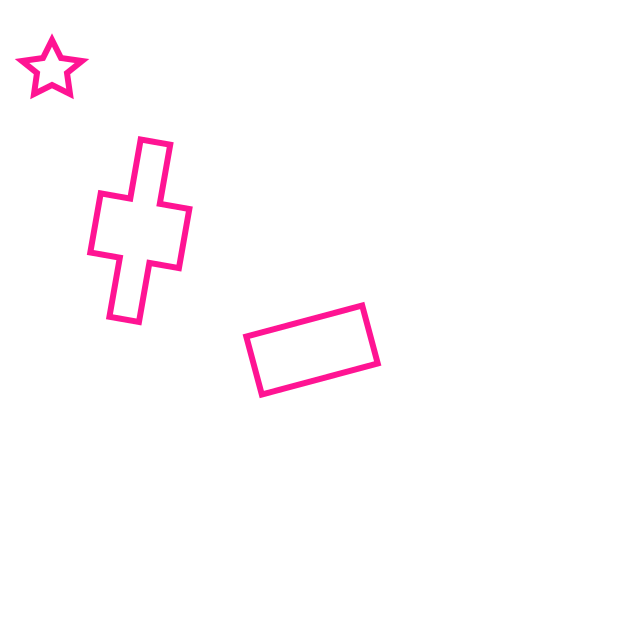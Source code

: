 {
  "$schema": "https://vega.github.io/schema/vega/v5.json",
  "description": "A simple pie chart with embedded data.",
  "background": "white",
  "padding": 5,
  "width": 300,
  "height": 300,
  "style": "view",
  "data": [{
    "name": "data_0",
    "values": [
      {"x": 20, "y": 30, "fill": "green", "scaleX": 15, "scaleY": 15, "angle": 0,  "path": "M0,.5L.6,.8L.5,.1L1,-.3L.3,-.4L0,-1L-.3,-.4L-1,-.3L-.5,.1L-.6.8L0,.5Z"},
      {"x": 40, "y": 30, "fill": "blue", "scaleX": 15, "scaleY": 30, "angle": 10, "path": "M2 1 h1 v1 h1 v1 h-1 v1 h-1 v-1 h-1 v-1 h1 z"},
      {"x": 150, "y": 170, "fill": "darkorange", "scaleX": 30, "scaleY": 15, "angle": -15, "path": "M-1,-1L1,-1L1,1L-1,1Z"}
    ]
  }],
  "marks": [
    {
      "name": "marks",
      "type": "path",
      "from": {"data": "data_0"},
      "style": ["arc"],
      "encode": {
        "update": {
          "x": {"field": "x"},
          "y": {"field": "y"},
          "scaleX": {"field": "scaleX"},
          "scaleY": {"field": "scaleY"},
          "path": {"field": "path"},
          "angle":  {"field": "angle"},
          "stroke": {"value": "deeppink"},
          "strokeWidth": {"value": 3}
        }
      }
    }
  ]
}